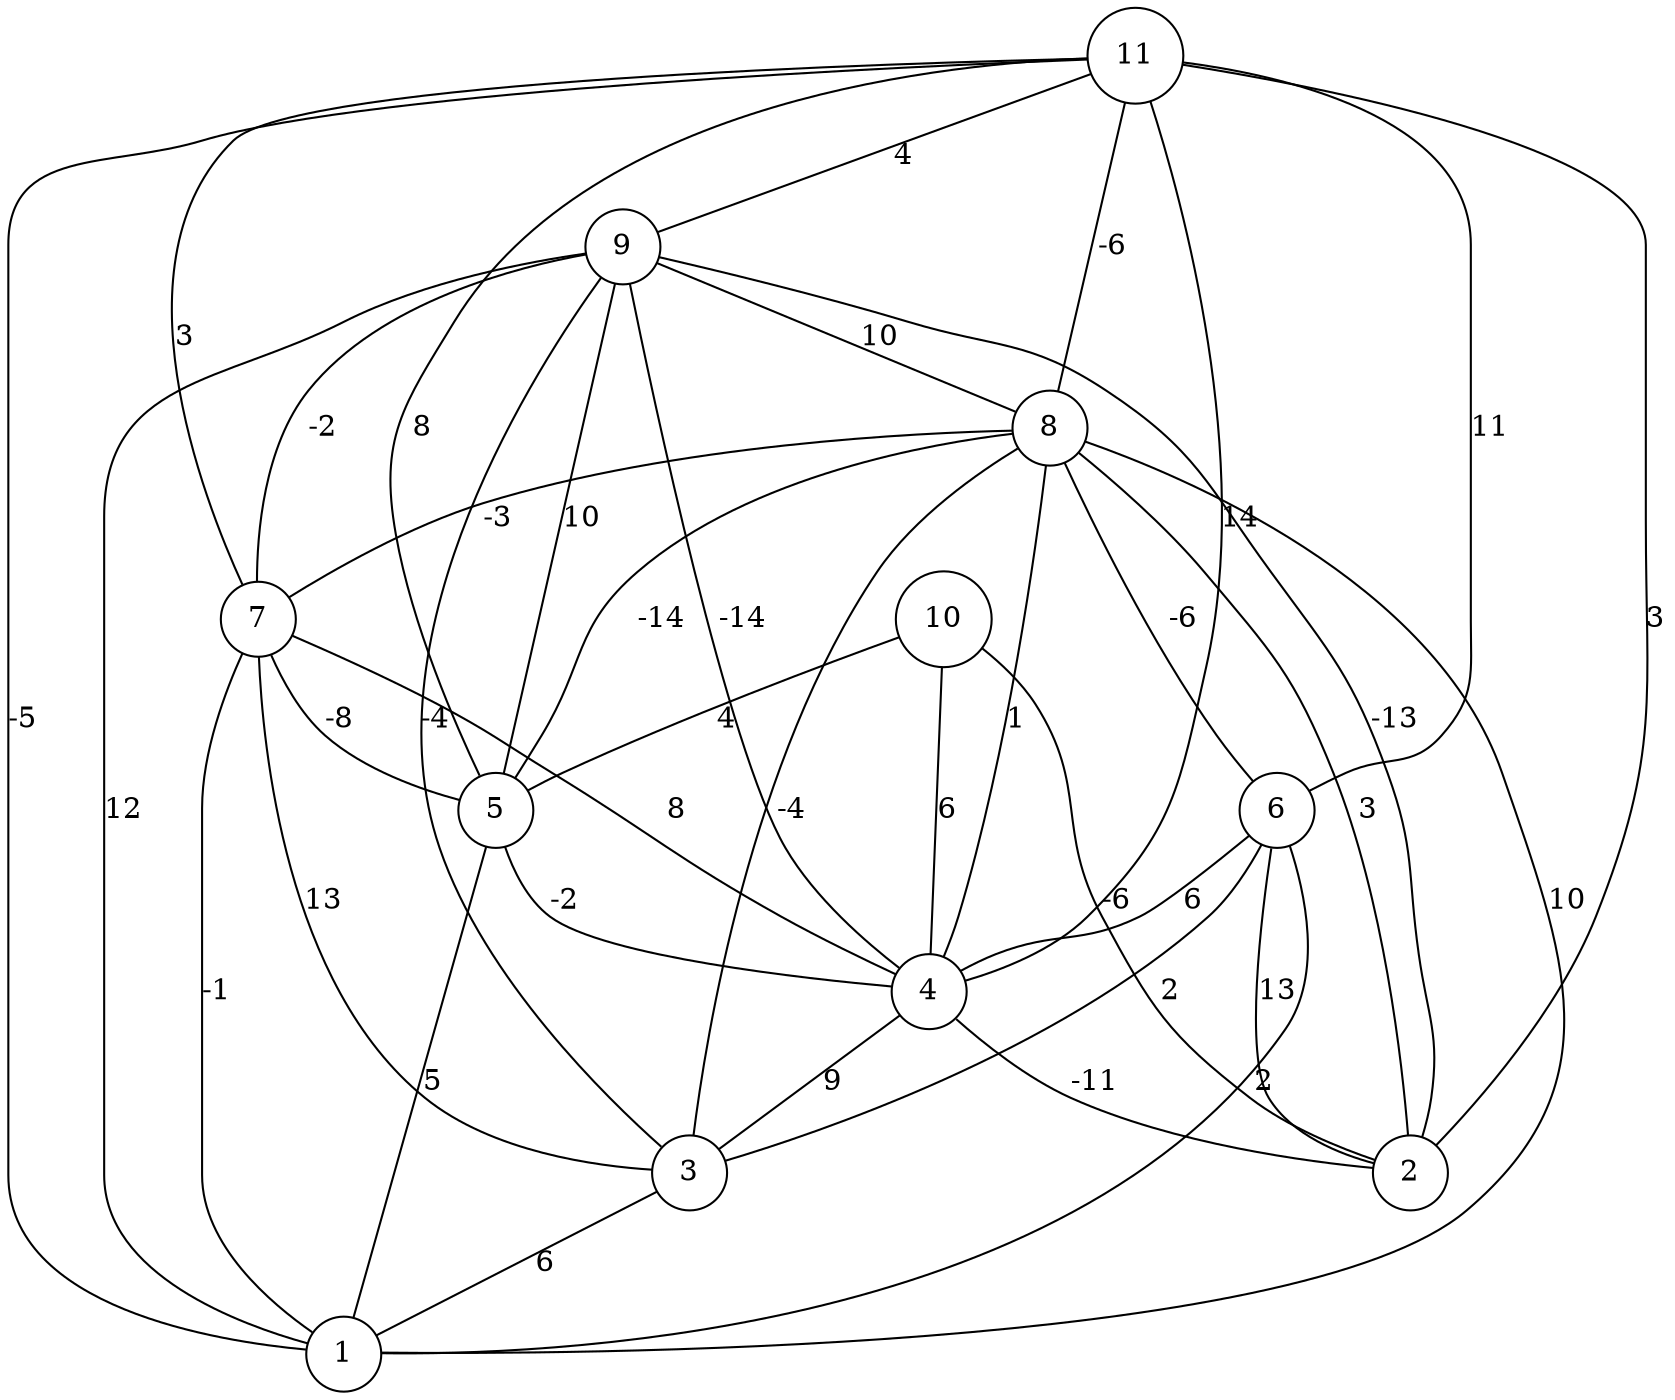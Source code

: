 graph { 
	 fontname="Helvetica,Arial,sans-serif" 
	 node [shape = circle]; 
	 11 -- 1 [label = "-5"];
	 11 -- 2 [label = "3"];
	 11 -- 4 [label = "14"];
	 11 -- 5 [label = "8"];
	 11 -- 6 [label = "11"];
	 11 -- 7 [label = "3"];
	 11 -- 8 [label = "-6"];
	 11 -- 9 [label = "4"];
	 10 -- 2 [label = "-6"];
	 10 -- 4 [label = "6"];
	 10 -- 5 [label = "4"];
	 9 -- 1 [label = "12"];
	 9 -- 2 [label = "-13"];
	 9 -- 3 [label = "-4"];
	 9 -- 4 [label = "-14"];
	 9 -- 5 [label = "10"];
	 9 -- 7 [label = "-2"];
	 9 -- 8 [label = "10"];
	 8 -- 1 [label = "10"];
	 8 -- 2 [label = "3"];
	 8 -- 3 [label = "-4"];
	 8 -- 4 [label = "1"];
	 8 -- 5 [label = "-14"];
	 8 -- 6 [label = "-6"];
	 8 -- 7 [label = "-3"];
	 7 -- 1 [label = "-1"];
	 7 -- 3 [label = "13"];
	 7 -- 4 [label = "8"];
	 7 -- 5 [label = "-8"];
	 6 -- 1 [label = "2"];
	 6 -- 2 [label = "13"];
	 6 -- 3 [label = "2"];
	 6 -- 4 [label = "6"];
	 5 -- 1 [label = "5"];
	 5 -- 4 [label = "-2"];
	 4 -- 2 [label = "-11"];
	 4 -- 3 [label = "9"];
	 3 -- 1 [label = "6"];
	 1;
	 2;
	 3;
	 4;
	 5;
	 6;
	 7;
	 8;
	 9;
	 10;
	 11;
}
